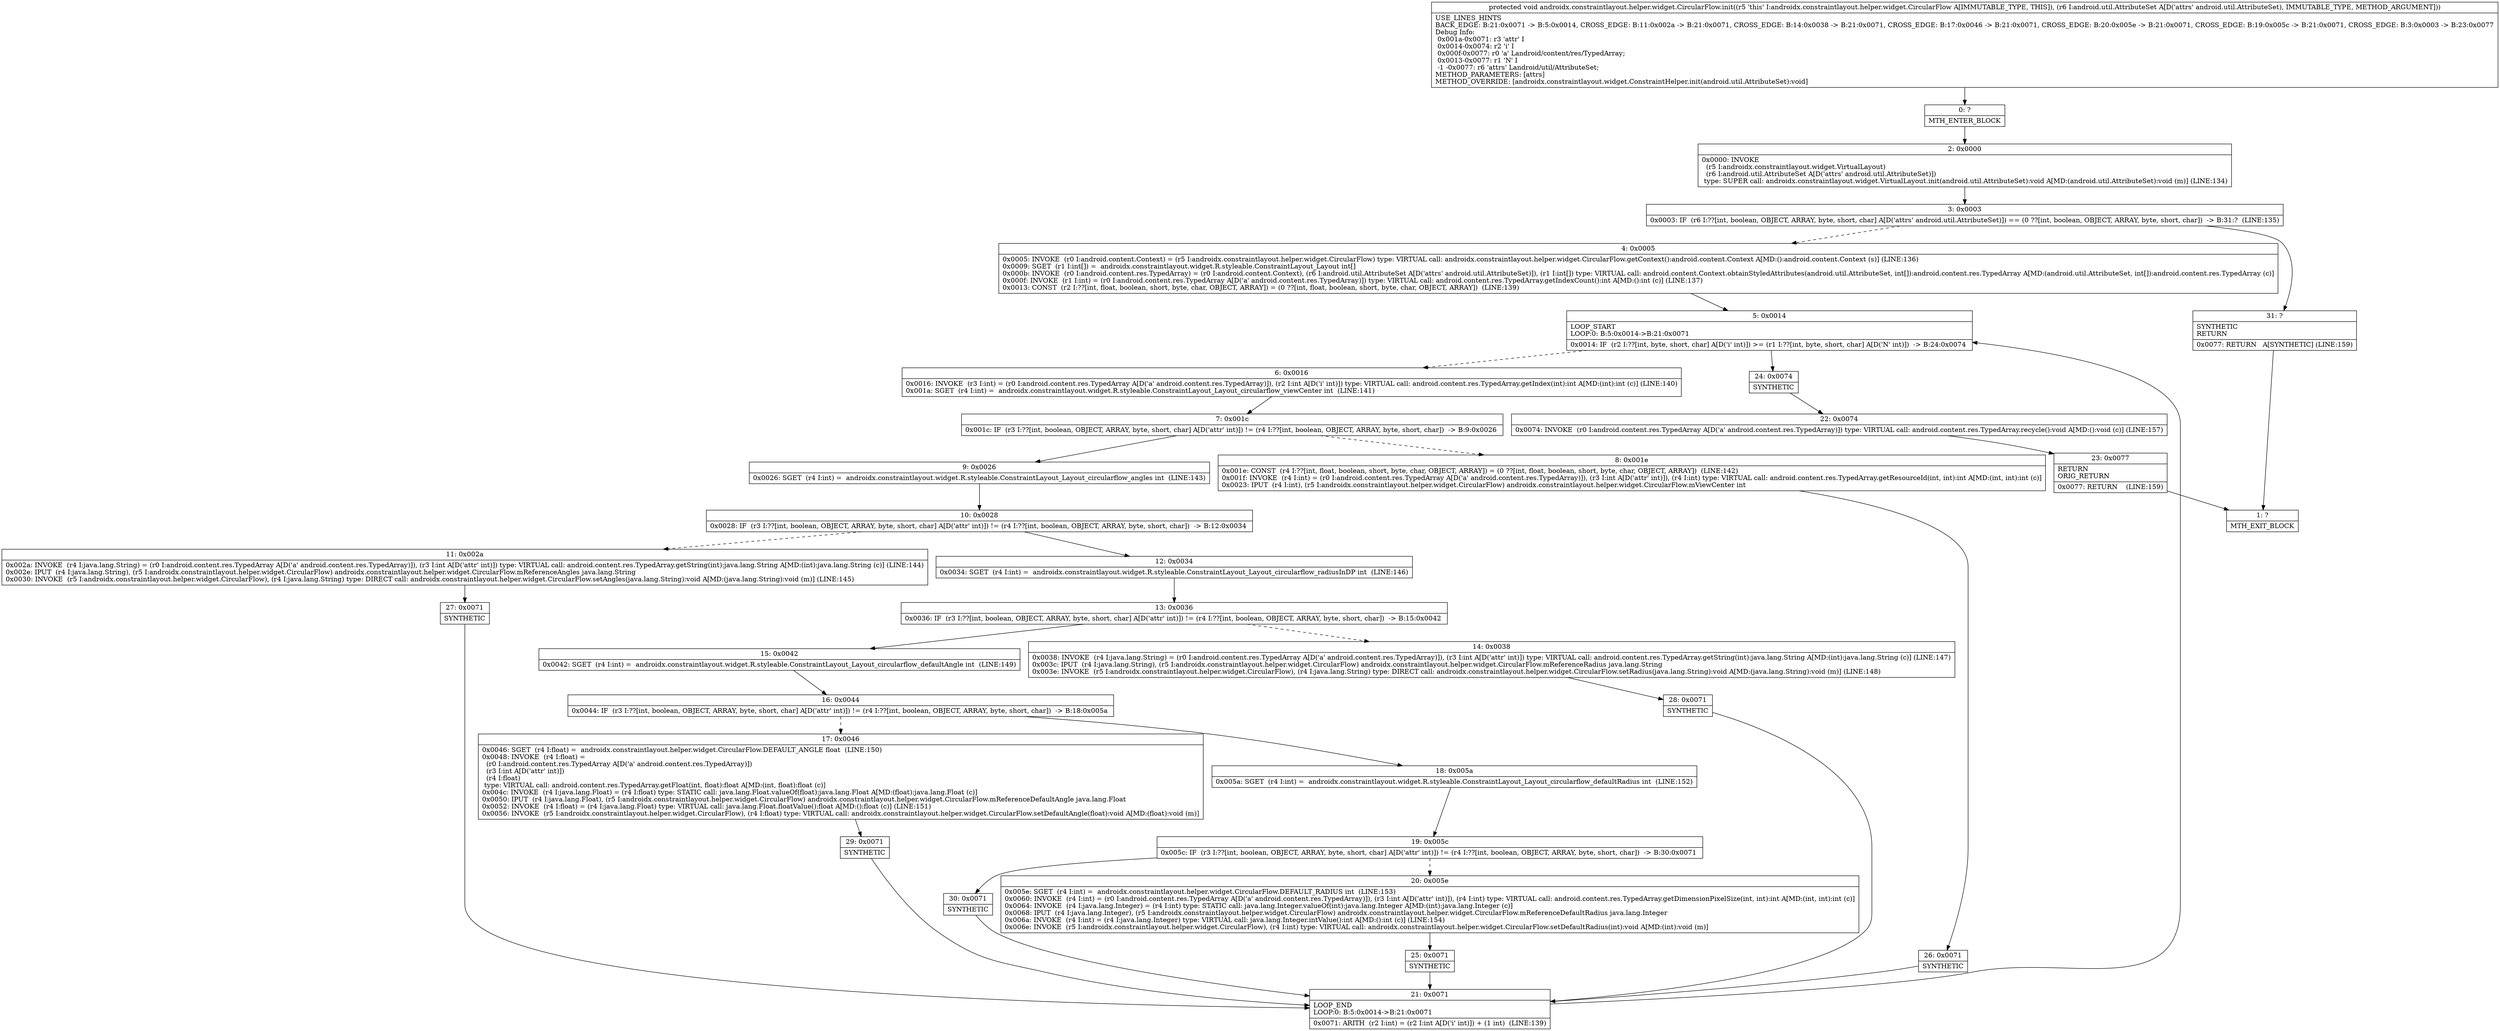 digraph "CFG forandroidx.constraintlayout.helper.widget.CircularFlow.init(Landroid\/util\/AttributeSet;)V" {
Node_0 [shape=record,label="{0\:\ ?|MTH_ENTER_BLOCK\l}"];
Node_2 [shape=record,label="{2\:\ 0x0000|0x0000: INVOKE  \l  (r5 I:androidx.constraintlayout.widget.VirtualLayout)\l  (r6 I:android.util.AttributeSet A[D('attrs' android.util.AttributeSet)])\l type: SUPER call: androidx.constraintlayout.widget.VirtualLayout.init(android.util.AttributeSet):void A[MD:(android.util.AttributeSet):void (m)] (LINE:134)\l}"];
Node_3 [shape=record,label="{3\:\ 0x0003|0x0003: IF  (r6 I:??[int, boolean, OBJECT, ARRAY, byte, short, char] A[D('attrs' android.util.AttributeSet)]) == (0 ??[int, boolean, OBJECT, ARRAY, byte, short, char])  \-\> B:31:?  (LINE:135)\l}"];
Node_4 [shape=record,label="{4\:\ 0x0005|0x0005: INVOKE  (r0 I:android.content.Context) = (r5 I:androidx.constraintlayout.helper.widget.CircularFlow) type: VIRTUAL call: androidx.constraintlayout.helper.widget.CircularFlow.getContext():android.content.Context A[MD:():android.content.Context (s)] (LINE:136)\l0x0009: SGET  (r1 I:int[]) =  androidx.constraintlayout.widget.R.styleable.ConstraintLayout_Layout int[] \l0x000b: INVOKE  (r0 I:android.content.res.TypedArray) = (r0 I:android.content.Context), (r6 I:android.util.AttributeSet A[D('attrs' android.util.AttributeSet)]), (r1 I:int[]) type: VIRTUAL call: android.content.Context.obtainStyledAttributes(android.util.AttributeSet, int[]):android.content.res.TypedArray A[MD:(android.util.AttributeSet, int[]):android.content.res.TypedArray (c)]\l0x000f: INVOKE  (r1 I:int) = (r0 I:android.content.res.TypedArray A[D('a' android.content.res.TypedArray)]) type: VIRTUAL call: android.content.res.TypedArray.getIndexCount():int A[MD:():int (c)] (LINE:137)\l0x0013: CONST  (r2 I:??[int, float, boolean, short, byte, char, OBJECT, ARRAY]) = (0 ??[int, float, boolean, short, byte, char, OBJECT, ARRAY])  (LINE:139)\l}"];
Node_5 [shape=record,label="{5\:\ 0x0014|LOOP_START\lLOOP:0: B:5:0x0014\-\>B:21:0x0071\l|0x0014: IF  (r2 I:??[int, byte, short, char] A[D('i' int)]) \>= (r1 I:??[int, byte, short, char] A[D('N' int)])  \-\> B:24:0x0074 \l}"];
Node_6 [shape=record,label="{6\:\ 0x0016|0x0016: INVOKE  (r3 I:int) = (r0 I:android.content.res.TypedArray A[D('a' android.content.res.TypedArray)]), (r2 I:int A[D('i' int)]) type: VIRTUAL call: android.content.res.TypedArray.getIndex(int):int A[MD:(int):int (c)] (LINE:140)\l0x001a: SGET  (r4 I:int) =  androidx.constraintlayout.widget.R.styleable.ConstraintLayout_Layout_circularflow_viewCenter int  (LINE:141)\l}"];
Node_7 [shape=record,label="{7\:\ 0x001c|0x001c: IF  (r3 I:??[int, boolean, OBJECT, ARRAY, byte, short, char] A[D('attr' int)]) != (r4 I:??[int, boolean, OBJECT, ARRAY, byte, short, char])  \-\> B:9:0x0026 \l}"];
Node_8 [shape=record,label="{8\:\ 0x001e|0x001e: CONST  (r4 I:??[int, float, boolean, short, byte, char, OBJECT, ARRAY]) = (0 ??[int, float, boolean, short, byte, char, OBJECT, ARRAY])  (LINE:142)\l0x001f: INVOKE  (r4 I:int) = (r0 I:android.content.res.TypedArray A[D('a' android.content.res.TypedArray)]), (r3 I:int A[D('attr' int)]), (r4 I:int) type: VIRTUAL call: android.content.res.TypedArray.getResourceId(int, int):int A[MD:(int, int):int (c)]\l0x0023: IPUT  (r4 I:int), (r5 I:androidx.constraintlayout.helper.widget.CircularFlow) androidx.constraintlayout.helper.widget.CircularFlow.mViewCenter int \l}"];
Node_26 [shape=record,label="{26\:\ 0x0071|SYNTHETIC\l}"];
Node_21 [shape=record,label="{21\:\ 0x0071|LOOP_END\lLOOP:0: B:5:0x0014\-\>B:21:0x0071\l|0x0071: ARITH  (r2 I:int) = (r2 I:int A[D('i' int)]) + (1 int)  (LINE:139)\l}"];
Node_9 [shape=record,label="{9\:\ 0x0026|0x0026: SGET  (r4 I:int) =  androidx.constraintlayout.widget.R.styleable.ConstraintLayout_Layout_circularflow_angles int  (LINE:143)\l}"];
Node_10 [shape=record,label="{10\:\ 0x0028|0x0028: IF  (r3 I:??[int, boolean, OBJECT, ARRAY, byte, short, char] A[D('attr' int)]) != (r4 I:??[int, boolean, OBJECT, ARRAY, byte, short, char])  \-\> B:12:0x0034 \l}"];
Node_11 [shape=record,label="{11\:\ 0x002a|0x002a: INVOKE  (r4 I:java.lang.String) = (r0 I:android.content.res.TypedArray A[D('a' android.content.res.TypedArray)]), (r3 I:int A[D('attr' int)]) type: VIRTUAL call: android.content.res.TypedArray.getString(int):java.lang.String A[MD:(int):java.lang.String (c)] (LINE:144)\l0x002e: IPUT  (r4 I:java.lang.String), (r5 I:androidx.constraintlayout.helper.widget.CircularFlow) androidx.constraintlayout.helper.widget.CircularFlow.mReferenceAngles java.lang.String \l0x0030: INVOKE  (r5 I:androidx.constraintlayout.helper.widget.CircularFlow), (r4 I:java.lang.String) type: DIRECT call: androidx.constraintlayout.helper.widget.CircularFlow.setAngles(java.lang.String):void A[MD:(java.lang.String):void (m)] (LINE:145)\l}"];
Node_27 [shape=record,label="{27\:\ 0x0071|SYNTHETIC\l}"];
Node_12 [shape=record,label="{12\:\ 0x0034|0x0034: SGET  (r4 I:int) =  androidx.constraintlayout.widget.R.styleable.ConstraintLayout_Layout_circularflow_radiusInDP int  (LINE:146)\l}"];
Node_13 [shape=record,label="{13\:\ 0x0036|0x0036: IF  (r3 I:??[int, boolean, OBJECT, ARRAY, byte, short, char] A[D('attr' int)]) != (r4 I:??[int, boolean, OBJECT, ARRAY, byte, short, char])  \-\> B:15:0x0042 \l}"];
Node_14 [shape=record,label="{14\:\ 0x0038|0x0038: INVOKE  (r4 I:java.lang.String) = (r0 I:android.content.res.TypedArray A[D('a' android.content.res.TypedArray)]), (r3 I:int A[D('attr' int)]) type: VIRTUAL call: android.content.res.TypedArray.getString(int):java.lang.String A[MD:(int):java.lang.String (c)] (LINE:147)\l0x003c: IPUT  (r4 I:java.lang.String), (r5 I:androidx.constraintlayout.helper.widget.CircularFlow) androidx.constraintlayout.helper.widget.CircularFlow.mReferenceRadius java.lang.String \l0x003e: INVOKE  (r5 I:androidx.constraintlayout.helper.widget.CircularFlow), (r4 I:java.lang.String) type: DIRECT call: androidx.constraintlayout.helper.widget.CircularFlow.setRadius(java.lang.String):void A[MD:(java.lang.String):void (m)] (LINE:148)\l}"];
Node_28 [shape=record,label="{28\:\ 0x0071|SYNTHETIC\l}"];
Node_15 [shape=record,label="{15\:\ 0x0042|0x0042: SGET  (r4 I:int) =  androidx.constraintlayout.widget.R.styleable.ConstraintLayout_Layout_circularflow_defaultAngle int  (LINE:149)\l}"];
Node_16 [shape=record,label="{16\:\ 0x0044|0x0044: IF  (r3 I:??[int, boolean, OBJECT, ARRAY, byte, short, char] A[D('attr' int)]) != (r4 I:??[int, boolean, OBJECT, ARRAY, byte, short, char])  \-\> B:18:0x005a \l}"];
Node_17 [shape=record,label="{17\:\ 0x0046|0x0046: SGET  (r4 I:float) =  androidx.constraintlayout.helper.widget.CircularFlow.DEFAULT_ANGLE float  (LINE:150)\l0x0048: INVOKE  (r4 I:float) = \l  (r0 I:android.content.res.TypedArray A[D('a' android.content.res.TypedArray)])\l  (r3 I:int A[D('attr' int)])\l  (r4 I:float)\l type: VIRTUAL call: android.content.res.TypedArray.getFloat(int, float):float A[MD:(int, float):float (c)]\l0x004c: INVOKE  (r4 I:java.lang.Float) = (r4 I:float) type: STATIC call: java.lang.Float.valueOf(float):java.lang.Float A[MD:(float):java.lang.Float (c)]\l0x0050: IPUT  (r4 I:java.lang.Float), (r5 I:androidx.constraintlayout.helper.widget.CircularFlow) androidx.constraintlayout.helper.widget.CircularFlow.mReferenceDefaultAngle java.lang.Float \l0x0052: INVOKE  (r4 I:float) = (r4 I:java.lang.Float) type: VIRTUAL call: java.lang.Float.floatValue():float A[MD:():float (c)] (LINE:151)\l0x0056: INVOKE  (r5 I:androidx.constraintlayout.helper.widget.CircularFlow), (r4 I:float) type: VIRTUAL call: androidx.constraintlayout.helper.widget.CircularFlow.setDefaultAngle(float):void A[MD:(float):void (m)]\l}"];
Node_29 [shape=record,label="{29\:\ 0x0071|SYNTHETIC\l}"];
Node_18 [shape=record,label="{18\:\ 0x005a|0x005a: SGET  (r4 I:int) =  androidx.constraintlayout.widget.R.styleable.ConstraintLayout_Layout_circularflow_defaultRadius int  (LINE:152)\l}"];
Node_19 [shape=record,label="{19\:\ 0x005c|0x005c: IF  (r3 I:??[int, boolean, OBJECT, ARRAY, byte, short, char] A[D('attr' int)]) != (r4 I:??[int, boolean, OBJECT, ARRAY, byte, short, char])  \-\> B:30:0x0071 \l}"];
Node_20 [shape=record,label="{20\:\ 0x005e|0x005e: SGET  (r4 I:int) =  androidx.constraintlayout.helper.widget.CircularFlow.DEFAULT_RADIUS int  (LINE:153)\l0x0060: INVOKE  (r4 I:int) = (r0 I:android.content.res.TypedArray A[D('a' android.content.res.TypedArray)]), (r3 I:int A[D('attr' int)]), (r4 I:int) type: VIRTUAL call: android.content.res.TypedArray.getDimensionPixelSize(int, int):int A[MD:(int, int):int (c)]\l0x0064: INVOKE  (r4 I:java.lang.Integer) = (r4 I:int) type: STATIC call: java.lang.Integer.valueOf(int):java.lang.Integer A[MD:(int):java.lang.Integer (c)]\l0x0068: IPUT  (r4 I:java.lang.Integer), (r5 I:androidx.constraintlayout.helper.widget.CircularFlow) androidx.constraintlayout.helper.widget.CircularFlow.mReferenceDefaultRadius java.lang.Integer \l0x006a: INVOKE  (r4 I:int) = (r4 I:java.lang.Integer) type: VIRTUAL call: java.lang.Integer.intValue():int A[MD:():int (c)] (LINE:154)\l0x006e: INVOKE  (r5 I:androidx.constraintlayout.helper.widget.CircularFlow), (r4 I:int) type: VIRTUAL call: androidx.constraintlayout.helper.widget.CircularFlow.setDefaultRadius(int):void A[MD:(int):void (m)]\l}"];
Node_25 [shape=record,label="{25\:\ 0x0071|SYNTHETIC\l}"];
Node_30 [shape=record,label="{30\:\ 0x0071|SYNTHETIC\l}"];
Node_24 [shape=record,label="{24\:\ 0x0074|SYNTHETIC\l}"];
Node_22 [shape=record,label="{22\:\ 0x0074|0x0074: INVOKE  (r0 I:android.content.res.TypedArray A[D('a' android.content.res.TypedArray)]) type: VIRTUAL call: android.content.res.TypedArray.recycle():void A[MD:():void (c)] (LINE:157)\l}"];
Node_23 [shape=record,label="{23\:\ 0x0077|RETURN\lORIG_RETURN\l|0x0077: RETURN    (LINE:159)\l}"];
Node_1 [shape=record,label="{1\:\ ?|MTH_EXIT_BLOCK\l}"];
Node_31 [shape=record,label="{31\:\ ?|SYNTHETIC\lRETURN\l|0x0077: RETURN   A[SYNTHETIC] (LINE:159)\l}"];
MethodNode[shape=record,label="{protected void androidx.constraintlayout.helper.widget.CircularFlow.init((r5 'this' I:androidx.constraintlayout.helper.widget.CircularFlow A[IMMUTABLE_TYPE, THIS]), (r6 I:android.util.AttributeSet A[D('attrs' android.util.AttributeSet), IMMUTABLE_TYPE, METHOD_ARGUMENT]))  | USE_LINES_HINTS\lBACK_EDGE: B:21:0x0071 \-\> B:5:0x0014, CROSS_EDGE: B:11:0x002a \-\> B:21:0x0071, CROSS_EDGE: B:14:0x0038 \-\> B:21:0x0071, CROSS_EDGE: B:17:0x0046 \-\> B:21:0x0071, CROSS_EDGE: B:20:0x005e \-\> B:21:0x0071, CROSS_EDGE: B:19:0x005c \-\> B:21:0x0071, CROSS_EDGE: B:3:0x0003 \-\> B:23:0x0077\lDebug Info:\l  0x001a\-0x0071: r3 'attr' I\l  0x0014\-0x0074: r2 'i' I\l  0x000f\-0x0077: r0 'a' Landroid\/content\/res\/TypedArray;\l  0x0013\-0x0077: r1 'N' I\l  \-1 \-0x0077: r6 'attrs' Landroid\/util\/AttributeSet;\lMETHOD_PARAMETERS: [attrs]\lMETHOD_OVERRIDE: [androidx.constraintlayout.widget.ConstraintHelper.init(android.util.AttributeSet):void]\l}"];
MethodNode -> Node_0;Node_0 -> Node_2;
Node_2 -> Node_3;
Node_3 -> Node_4[style=dashed];
Node_3 -> Node_31;
Node_4 -> Node_5;
Node_5 -> Node_6[style=dashed];
Node_5 -> Node_24;
Node_6 -> Node_7;
Node_7 -> Node_8[style=dashed];
Node_7 -> Node_9;
Node_8 -> Node_26;
Node_26 -> Node_21;
Node_21 -> Node_5;
Node_9 -> Node_10;
Node_10 -> Node_11[style=dashed];
Node_10 -> Node_12;
Node_11 -> Node_27;
Node_27 -> Node_21;
Node_12 -> Node_13;
Node_13 -> Node_14[style=dashed];
Node_13 -> Node_15;
Node_14 -> Node_28;
Node_28 -> Node_21;
Node_15 -> Node_16;
Node_16 -> Node_17[style=dashed];
Node_16 -> Node_18;
Node_17 -> Node_29;
Node_29 -> Node_21;
Node_18 -> Node_19;
Node_19 -> Node_20[style=dashed];
Node_19 -> Node_30;
Node_20 -> Node_25;
Node_25 -> Node_21;
Node_30 -> Node_21;
Node_24 -> Node_22;
Node_22 -> Node_23;
Node_23 -> Node_1;
Node_31 -> Node_1;
}

